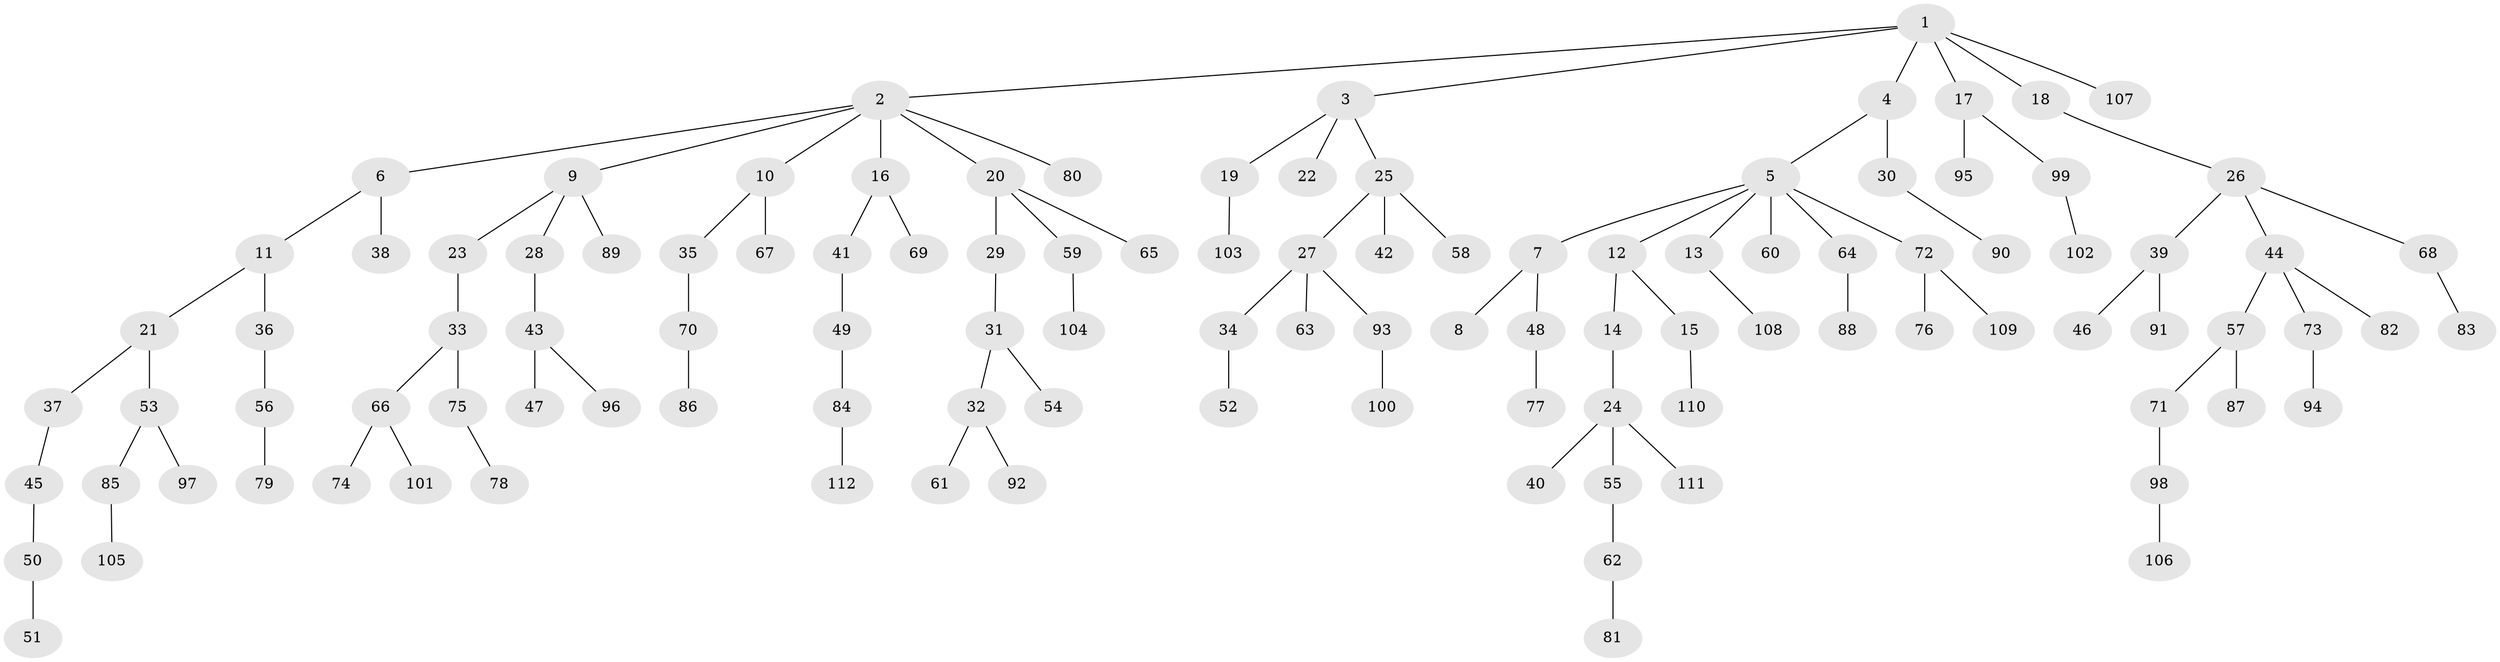 // Generated by graph-tools (version 1.1) at 2025/36/03/09/25 02:36:43]
// undirected, 112 vertices, 111 edges
graph export_dot {
graph [start="1"]
  node [color=gray90,style=filled];
  1;
  2;
  3;
  4;
  5;
  6;
  7;
  8;
  9;
  10;
  11;
  12;
  13;
  14;
  15;
  16;
  17;
  18;
  19;
  20;
  21;
  22;
  23;
  24;
  25;
  26;
  27;
  28;
  29;
  30;
  31;
  32;
  33;
  34;
  35;
  36;
  37;
  38;
  39;
  40;
  41;
  42;
  43;
  44;
  45;
  46;
  47;
  48;
  49;
  50;
  51;
  52;
  53;
  54;
  55;
  56;
  57;
  58;
  59;
  60;
  61;
  62;
  63;
  64;
  65;
  66;
  67;
  68;
  69;
  70;
  71;
  72;
  73;
  74;
  75;
  76;
  77;
  78;
  79;
  80;
  81;
  82;
  83;
  84;
  85;
  86;
  87;
  88;
  89;
  90;
  91;
  92;
  93;
  94;
  95;
  96;
  97;
  98;
  99;
  100;
  101;
  102;
  103;
  104;
  105;
  106;
  107;
  108;
  109;
  110;
  111;
  112;
  1 -- 2;
  1 -- 3;
  1 -- 4;
  1 -- 17;
  1 -- 18;
  1 -- 107;
  2 -- 6;
  2 -- 9;
  2 -- 10;
  2 -- 16;
  2 -- 20;
  2 -- 80;
  3 -- 19;
  3 -- 22;
  3 -- 25;
  4 -- 5;
  4 -- 30;
  5 -- 7;
  5 -- 12;
  5 -- 13;
  5 -- 60;
  5 -- 64;
  5 -- 72;
  6 -- 11;
  6 -- 38;
  7 -- 8;
  7 -- 48;
  9 -- 23;
  9 -- 28;
  9 -- 89;
  10 -- 35;
  10 -- 67;
  11 -- 21;
  11 -- 36;
  12 -- 14;
  12 -- 15;
  13 -- 108;
  14 -- 24;
  15 -- 110;
  16 -- 41;
  16 -- 69;
  17 -- 95;
  17 -- 99;
  18 -- 26;
  19 -- 103;
  20 -- 29;
  20 -- 59;
  20 -- 65;
  21 -- 37;
  21 -- 53;
  23 -- 33;
  24 -- 40;
  24 -- 55;
  24 -- 111;
  25 -- 27;
  25 -- 42;
  25 -- 58;
  26 -- 39;
  26 -- 44;
  26 -- 68;
  27 -- 34;
  27 -- 63;
  27 -- 93;
  28 -- 43;
  29 -- 31;
  30 -- 90;
  31 -- 32;
  31 -- 54;
  32 -- 61;
  32 -- 92;
  33 -- 66;
  33 -- 75;
  34 -- 52;
  35 -- 70;
  36 -- 56;
  37 -- 45;
  39 -- 46;
  39 -- 91;
  41 -- 49;
  43 -- 47;
  43 -- 96;
  44 -- 57;
  44 -- 73;
  44 -- 82;
  45 -- 50;
  48 -- 77;
  49 -- 84;
  50 -- 51;
  53 -- 85;
  53 -- 97;
  55 -- 62;
  56 -- 79;
  57 -- 71;
  57 -- 87;
  59 -- 104;
  62 -- 81;
  64 -- 88;
  66 -- 74;
  66 -- 101;
  68 -- 83;
  70 -- 86;
  71 -- 98;
  72 -- 76;
  72 -- 109;
  73 -- 94;
  75 -- 78;
  84 -- 112;
  85 -- 105;
  93 -- 100;
  98 -- 106;
  99 -- 102;
}
